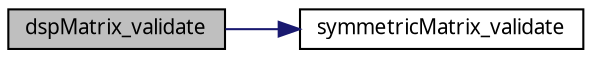 digraph G
{
  edge [fontname="FreeSans.ttf",fontsize=10,labelfontname="FreeSans.ttf",labelfontsize=10];
  node [fontname="FreeSans.ttf",fontsize=10,shape=record];
  rankdir=LR;
  Node1 [label="dspMatrix_validate",height=0.2,width=0.4,color="black", fillcolor="grey75", style="filled" fontcolor="black"];
  Node1 -> Node2 [color="midnightblue",fontsize=10,style="solid",fontname="FreeSans.ttf"];
  Node2 [label="symmetricMatrix_validate",height=0.2,width=0.4,color="black", fillcolor="white", style="filled",URL="$dsyMatrix_8c.html#0d501d2a856f4fdfd3acab0d14888b6e"];
}
